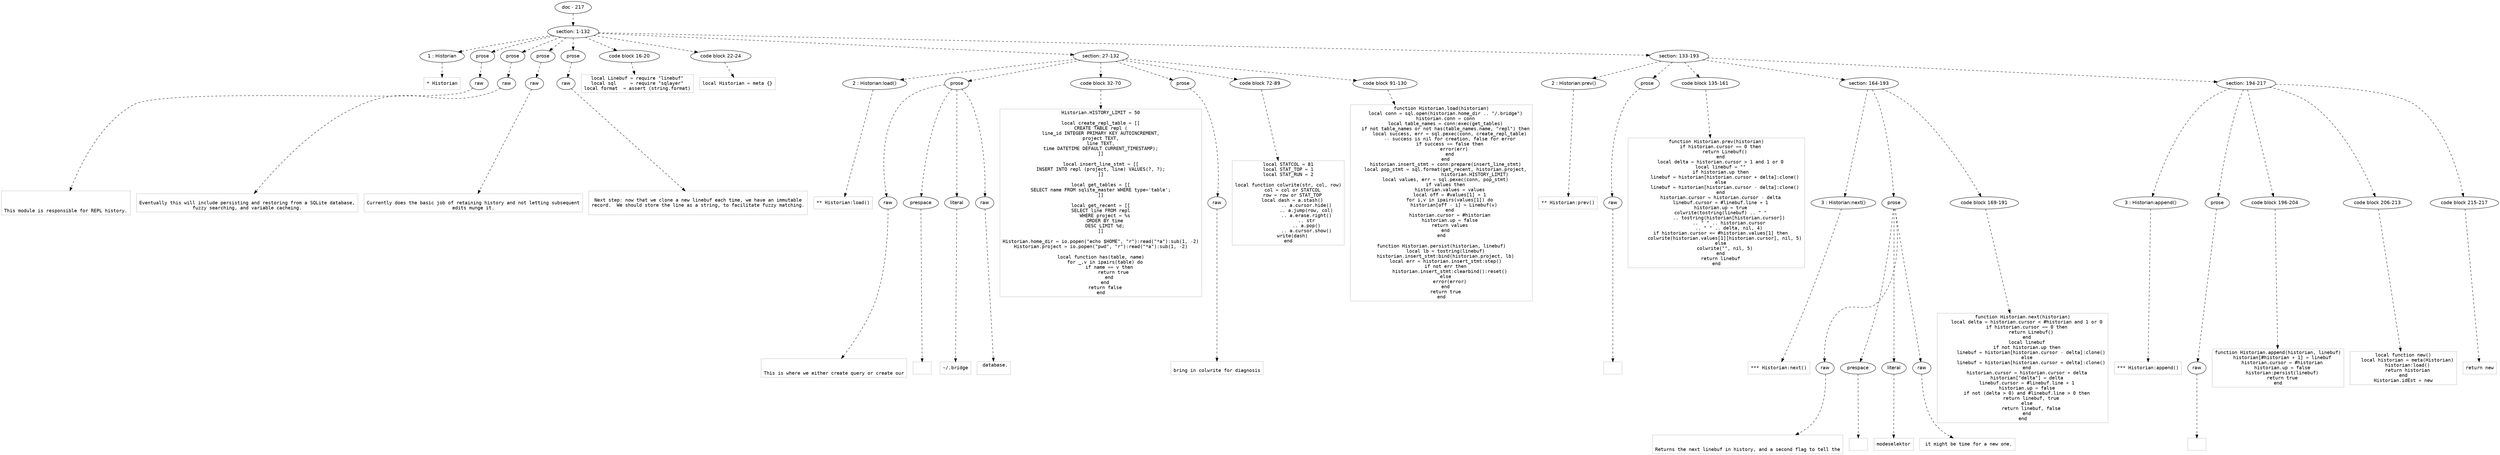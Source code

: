digraph lpegNode {

node [fontname=Helvetica]
edge [style=dashed]

doc_0 [label="doc - 217"]


doc_0 -> { section_1}
{rank=same; section_1}

section_1 [label="section: 1-132"]


// END RANK doc_0

section_1 -> { header_2 prose_3 prose_4 prose_5 prose_6 codeblock_7 codeblock_8 section_9 section_10}
{rank=same; header_2 prose_3 prose_4 prose_5 prose_6 codeblock_7 codeblock_8 section_9 section_10}

header_2 [label="1 : Historian"]

prose_3 [label="prose"]

prose_4 [label="prose"]

prose_5 [label="prose"]

prose_6 [label="prose"]

codeblock_7 [label="code block 16-20"]

codeblock_8 [label="code block 22-24"]

section_9 [label="section: 27-132"]

section_10 [label="section: 133-193"]


// END RANK section_1

header_2 -> leaf_11
leaf_11  [color=Gray,shape=rectangle,fontname=Inconsolata,label="* Historian"]
// END RANK header_2

prose_3 -> { raw_12}
{rank=same; raw_12}

raw_12 [label="raw"]


// END RANK prose_3

raw_12 -> leaf_13
leaf_13  [color=Gray,shape=rectangle,fontname=Inconsolata,label="


This module is responsible for REPL history.
"]
// END RANK raw_12

prose_4 -> { raw_14}
{rank=same; raw_14}

raw_14 [label="raw"]


// END RANK prose_4

raw_14 -> leaf_15
leaf_15  [color=Gray,shape=rectangle,fontname=Inconsolata,label="
Eventually this will include persisting and restoring from a SQLite database,
fuzzy searching, and variable cacheing.
"]
// END RANK raw_14

prose_5 -> { raw_16}
{rank=same; raw_16}

raw_16 [label="raw"]


// END RANK prose_5

raw_16 -> leaf_17
leaf_17  [color=Gray,shape=rectangle,fontname=Inconsolata,label="
Currently does the basic job of retaining history and not letting subsequent
edits munge it.
"]
// END RANK raw_16

prose_6 -> { raw_18}
{rank=same; raw_18}

raw_18 [label="raw"]


// END RANK prose_6

raw_18 -> leaf_19
leaf_19  [color=Gray,shape=rectangle,fontname=Inconsolata,label="
Next step: now that we clone a new linebuf each time, we have an immutable
record.  We should store the line as a string, to facilitate fuzzy matching.

"]
// END RANK raw_18

codeblock_7 -> leaf_20
leaf_20  [color=Gray,shape=rectangle,fontname=Inconsolata,label="local Linebuf = require \"linebuf\"
local sql     = require \"sqlayer\"
local format  = assert (string.format)"]
// END RANK codeblock_7

codeblock_8 -> leaf_21
leaf_21  [color=Gray,shape=rectangle,fontname=Inconsolata,label="local Historian = meta {}"]
// END RANK codeblock_8

section_9 -> { header_22 prose_23 codeblock_24 prose_25 codeblock_26 codeblock_27}
{rank=same; header_22 prose_23 codeblock_24 prose_25 codeblock_26 codeblock_27}

header_22 [label="2 : Historian:load()"]

prose_23 [label="prose"]

codeblock_24 [label="code block 32-70"]

prose_25 [label="prose"]

codeblock_26 [label="code block 72-89"]

codeblock_27 [label="code block 91-130"]


// END RANK section_9

header_22 -> leaf_28
leaf_28  [color=Gray,shape=rectangle,fontname=Inconsolata,label="** Historian:load()"]
// END RANK header_22

prose_23 -> { raw_29 prespace_30 literal_31 raw_32}
{rank=same; raw_29 prespace_30 literal_31 raw_32}

raw_29 [label="raw"]

prespace_30 [label="prespace"]

literal_31 [label="literal"]

raw_32 [label="raw"]


// END RANK prose_23

raw_29 -> leaf_33
leaf_33  [color=Gray,shape=rectangle,fontname=Inconsolata,label="

This is where we either create query or create our"]
// END RANK raw_29

prespace_30 -> leaf_34
leaf_34  [color=Gray,shape=rectangle,fontname=Inconsolata,label=" "]
// END RANK prespace_30

literal_31 -> leaf_35
leaf_35  [color=Gray,shape=rectangle,fontname=Inconsolata,label="~/.bridge"]
// END RANK literal_31

raw_32 -> leaf_36
leaf_36  [color=Gray,shape=rectangle,fontname=Inconsolata,label=" database.

"]
// END RANK raw_32

codeblock_24 -> leaf_37
leaf_37  [color=Gray,shape=rectangle,fontname=Inconsolata,label="Historian.HISTORY_LIMIT = 50

local create_repl_table = [[
CREATE TABLE repl (
line_id INTEGER PRIMARY KEY AUTOINCREMENT,
project TEXT,
line TEXT,
time DATETIME DEFAULT CURRENT_TIMESTAMP);
]]

local insert_line_stmt = [[
INSERT INTO repl (project, line) VALUES(?, ?);
]]

local get_tables = [[
SELECT name FROM sqlite_master WHERE type='table';
]]

local get_recent = [[
SELECT line FROM repl
   WHERE project = %s
   ORDER BY time
   DESC LIMIT %d;
]]

Historian.home_dir = io.popen(\"echo $HOME\", \"r\"):read(\"*a\"):sub(1, -2)
Historian.project = io.popen(\"pwd\", \"r\"):read(\"*a\"):sub(1, -2)

local function has(table, name)
   for _,v in ipairs(table) do
      if name == v then
         return true
      end
   end
   return false
end
"]
// END RANK codeblock_24

prose_25 -> { raw_38}
{rank=same; raw_38}

raw_38 [label="raw"]


// END RANK prose_25

raw_38 -> leaf_39
leaf_39  [color=Gray,shape=rectangle,fontname=Inconsolata,label="
bring in colwrite for diagnosis"]
// END RANK raw_38

codeblock_26 -> leaf_40
leaf_40  [color=Gray,shape=rectangle,fontname=Inconsolata,label="local STATCOL = 81
local STAT_TOP = 1
local STAT_RUN = 2

local function colwrite(str, col, row)
   col = col or STATCOL
   row = row or STAT_TOP
   local dash = a.stash()
             .. a.cursor.hide()
             .. a.jump(row, col)
             .. a.erase.right()
             .. str
             .. a.pop()
             .. a.cursor.show()
   write(dash)
end"]
// END RANK codeblock_26

codeblock_27 -> leaf_41
leaf_41  [color=Gray,shape=rectangle,fontname=Inconsolata,label="function Historian.load(historian)
   local conn = sql.open(historian.home_dir .. \"/.bridge\")
   historian.conn = conn
   local table_names = conn:exec(get_tables)
   if not table_names or not has(table_names.name, \"repl\") then
      local success, err = sql.pexec(conn, create_repl_table)
      -- success is nil for creation, false for error
      if success == false then
         error(err)
      end
   end
   historian.insert_stmt = conn:prepare(insert_line_stmt)
   local pop_stmt = sql.format(get_recent, historian.project,
                        historian.HISTORY_LIMIT)
   local values, err = sql.pexec(conn, pop_stmt)
   if values then
      historian.values = values
      local off = #values[1] + 1
      for i,v in ipairs(values[1]) do
         historian[off - i] = Linebuf(v)
      end
      historian.cursor = #historian
      historian.up = false
      return values
   end
end

function Historian.persist(historian, linebuf)
   local lb = tostring(linebuf)
   historian.insert_stmt:bind(historian.project, lb)
   local err = historian.insert_stmt:step()
   if not err then
      historian.insert_stmt:clearbind():reset()
   else
      error(error)
   end
   return true
end"]
// END RANK codeblock_27

section_10 -> { header_42 prose_43 codeblock_44 section_45 section_46}
{rank=same; header_42 prose_43 codeblock_44 section_45 section_46}

header_42 [label="2 : Historian:prev()"]

prose_43 [label="prose"]

codeblock_44 [label="code block 135-161"]

section_45 [label="section: 164-193"]

section_46 [label="section: 194-217"]


// END RANK section_10

header_42 -> leaf_47
leaf_47  [color=Gray,shape=rectangle,fontname=Inconsolata,label="** Historian:prev()"]
// END RANK header_42

prose_43 -> { raw_48}
{rank=same; raw_48}

raw_48 [label="raw"]


// END RANK prose_43

raw_48 -> leaf_49
leaf_49  [color=Gray,shape=rectangle,fontname=Inconsolata,label="
"]
// END RANK raw_48

codeblock_44 -> leaf_50
leaf_50  [color=Gray,shape=rectangle,fontname=Inconsolata,label="function Historian.prev(historian)
   if historian.cursor == 0 then
      return Linebuf()
   end
   local delta = historian.cursor > 1 and 1 or 0
   local linebuf = \"\"
   if historian.up then
      linebuf = historian[historian.cursor + delta]:clone()
   else
      linebuf = historian[historian.cursor - delta]:clone()
   end
   historian.cursor = historian.cursor - delta
   linebuf.cursor = #linebuf.line + 1
   historian.up = true
   colwrite(tostring(linebuf) .. \" \"
         .. tostring(historian[historian.cursor])
         .. \" \" .. historian.cursor
         .. \" \" .. delta, nil, 4)
   if historian.cursor <= #historian.values[1] then
      colwrite(historian.values[1][historian.cursor], nil, 5)
   else
      colwrite(\"\", nil, 5)
   end
   return linebuf
end"]
// END RANK codeblock_44

section_45 -> { header_51 prose_52 codeblock_53}
{rank=same; header_51 prose_52 codeblock_53}

header_51 [label="3 : Historian:next()"]

prose_52 [label="prose"]

codeblock_53 [label="code block 169-191"]


// END RANK section_45

header_51 -> leaf_54
leaf_54  [color=Gray,shape=rectangle,fontname=Inconsolata,label="*** Historian:next()"]
// END RANK header_51

prose_52 -> { raw_55 prespace_56 literal_57 raw_58}
{rank=same; raw_55 prespace_56 literal_57 raw_58}

raw_55 [label="raw"]

prespace_56 [label="prespace"]

literal_57 [label="literal"]

raw_58 [label="raw"]


// END RANK prose_52

raw_55 -> leaf_59
leaf_59  [color=Gray,shape=rectangle,fontname=Inconsolata,label="

Returns the next linebuf in history, and a second flag to tell the"]
// END RANK raw_55

prespace_56 -> leaf_60
leaf_60  [color=Gray,shape=rectangle,fontname=Inconsolata,label=""]
// END RANK prespace_56

literal_57 -> leaf_61
leaf_61  [color=Gray,shape=rectangle,fontname=Inconsolata,label="modeselektor"]
// END RANK literal_57

raw_58 -> leaf_62
leaf_62  [color=Gray,shape=rectangle,fontname=Inconsolata,label=" it might be time for a new one.
"]
// END RANK raw_58

codeblock_53 -> leaf_63
leaf_63  [color=Gray,shape=rectangle,fontname=Inconsolata,label="function Historian.next(historian)
   local delta = historian.cursor < #historian and 1 or 0
   if historian.cursor == 0 then
      return Linebuf()
   end
   local linebuf
   if not historian.up then
      linebuf = historian[historian.cursor - delta]:clone()
   else
      linebuf = historian[historian.cursor + delta]:clone()
   end
   historian.cursor = historian.cursor + delta
   historian[\"delta\"] = delta
   linebuf.cursor = #linebuf.line + 1
   historian.up = false
   if not (delta > 0) and #linebuf.line > 0 then
      return linebuf, true
   else
      return linebuf, false
   end
end"]
// END RANK codeblock_53

section_46 -> { header_64 prose_65 codeblock_66 codeblock_67 codeblock_68}
{rank=same; header_64 prose_65 codeblock_66 codeblock_67 codeblock_68}

header_64 [label="3 : Historian:append()"]

prose_65 [label="prose"]

codeblock_66 [label="code block 196-204"]

codeblock_67 [label="code block 206-213"]

codeblock_68 [label="code block 215-217"]


// END RANK section_46

header_64 -> leaf_69
leaf_69  [color=Gray,shape=rectangle,fontname=Inconsolata,label="*** Historian:append()"]
// END RANK header_64

prose_65 -> { raw_70}
{rank=same; raw_70}

raw_70 [label="raw"]


// END RANK prose_65

raw_70 -> leaf_71
leaf_71  [color=Gray,shape=rectangle,fontname=Inconsolata,label="
"]
// END RANK raw_70

codeblock_66 -> leaf_72
leaf_72  [color=Gray,shape=rectangle,fontname=Inconsolata,label="function Historian.append(historian, linebuf)
   historian[#historian + 1] = linebuf
   historian.cursor = #historian
   historian.up = false
   historian:persist(linebuf)
   return true
end"]
// END RANK codeblock_66

codeblock_67 -> leaf_73
leaf_73  [color=Gray,shape=rectangle,fontname=Inconsolata,label="local function new()
   local historian = meta(Historian)
   historian:load()
   return historian
end
Historian.idEst = new"]
// END RANK codeblock_67

codeblock_68 -> leaf_74
leaf_74  [color=Gray,shape=rectangle,fontname=Inconsolata,label="return new"]
// END RANK codeblock_68


}
